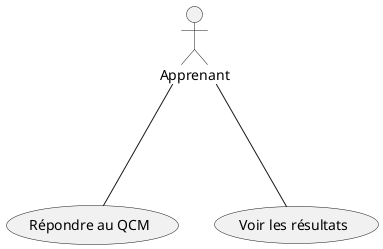 @startuml
actor Apprenant

usecase "Répondre au QCM" as UC1
usecase "Voir les résultats" as UC2

Apprenant -down-- UC1
Apprenant -down-- UC2

@enduml
